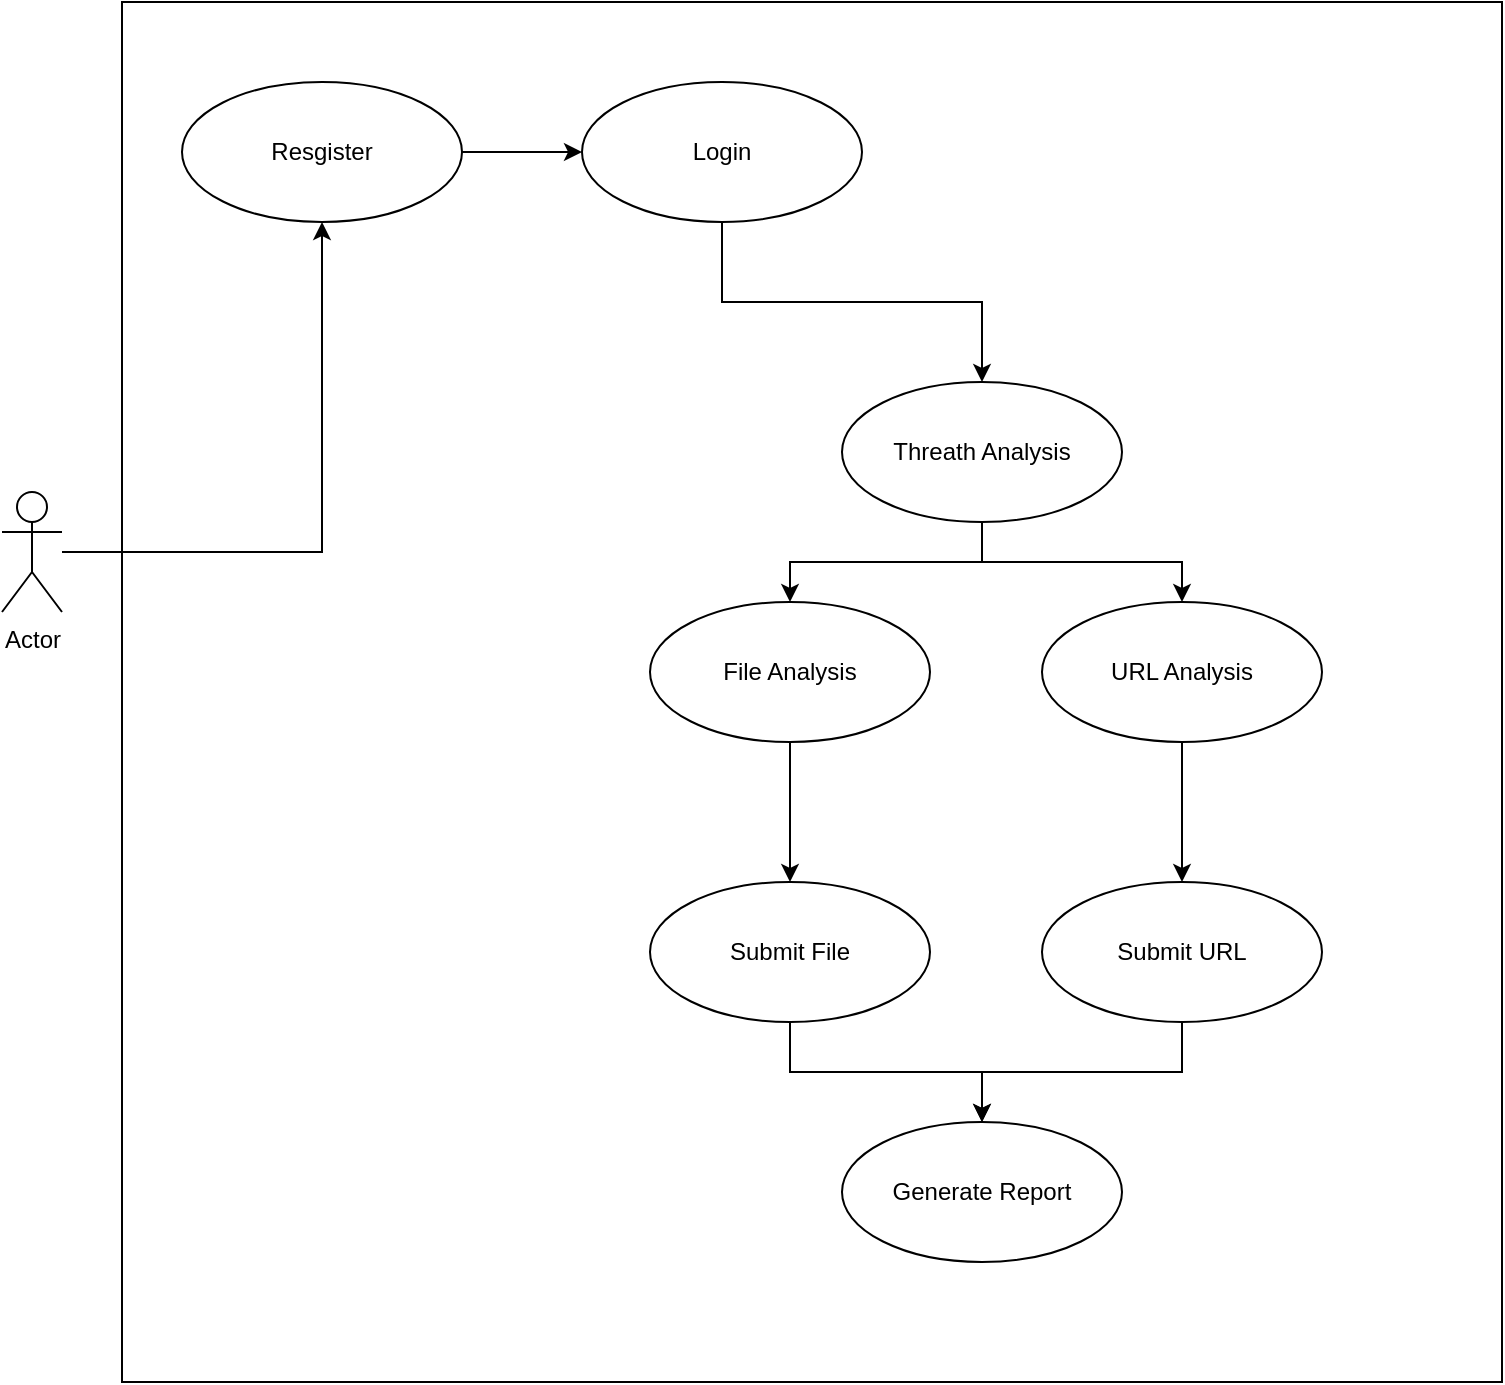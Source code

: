 <mxfile version="25.0.3">
  <diagram name="Page-1" id="0ewR-uoPoJJv2EW784uS">
    <mxGraphModel dx="1434" dy="772" grid="1" gridSize="10" guides="1" tooltips="1" connect="1" arrows="1" fold="1" page="1" pageScale="1" pageWidth="827" pageHeight="1169" math="0" shadow="0">
      <root>
        <mxCell id="0" />
        <mxCell id="1" parent="0" />
        <mxCell id="KaAmGU0IdU2BdLcn3JTv-14" style="edgeStyle=orthogonalEdgeStyle;rounded=0;orthogonalLoop=1;jettySize=auto;html=1;" edge="1" parent="1" source="KaAmGU0IdU2BdLcn3JTv-1" target="KaAmGU0IdU2BdLcn3JTv-6">
          <mxGeometry relative="1" as="geometry" />
        </mxCell>
        <mxCell id="KaAmGU0IdU2BdLcn3JTv-1" value="Actor" style="shape=umlActor;verticalLabelPosition=bottom;verticalAlign=top;html=1;" vertex="1" parent="1">
          <mxGeometry x="20" y="305" width="30" height="60" as="geometry" />
        </mxCell>
        <mxCell id="KaAmGU0IdU2BdLcn3JTv-18" style="edgeStyle=orthogonalEdgeStyle;rounded=0;orthogonalLoop=1;jettySize=auto;html=1;" edge="1" parent="1" source="KaAmGU0IdU2BdLcn3JTv-3" target="KaAmGU0IdU2BdLcn3JTv-7">
          <mxGeometry relative="1" as="geometry" />
        </mxCell>
        <mxCell id="KaAmGU0IdU2BdLcn3JTv-19" style="edgeStyle=orthogonalEdgeStyle;rounded=0;orthogonalLoop=1;jettySize=auto;html=1;" edge="1" parent="1" source="KaAmGU0IdU2BdLcn3JTv-3" target="KaAmGU0IdU2BdLcn3JTv-8">
          <mxGeometry relative="1" as="geometry" />
        </mxCell>
        <mxCell id="KaAmGU0IdU2BdLcn3JTv-3" value="Threath Analysis" style="ellipse;whiteSpace=wrap;html=1;" vertex="1" parent="1">
          <mxGeometry x="440" y="250" width="140" height="70" as="geometry" />
        </mxCell>
        <mxCell id="KaAmGU0IdU2BdLcn3JTv-16" style="edgeStyle=orthogonalEdgeStyle;rounded=0;orthogonalLoop=1;jettySize=auto;html=1;" edge="1" parent="1" source="KaAmGU0IdU2BdLcn3JTv-5" target="KaAmGU0IdU2BdLcn3JTv-3">
          <mxGeometry relative="1" as="geometry">
            <mxPoint x="680" y="360" as="targetPoint" />
          </mxGeometry>
        </mxCell>
        <mxCell id="KaAmGU0IdU2BdLcn3JTv-5" value="Login" style="ellipse;whiteSpace=wrap;html=1;" vertex="1" parent="1">
          <mxGeometry x="310" y="100" width="140" height="70" as="geometry" />
        </mxCell>
        <mxCell id="KaAmGU0IdU2BdLcn3JTv-26" style="edgeStyle=orthogonalEdgeStyle;rounded=0;orthogonalLoop=1;jettySize=auto;html=1;entryX=0;entryY=0.5;entryDx=0;entryDy=0;" edge="1" parent="1" source="KaAmGU0IdU2BdLcn3JTv-6" target="KaAmGU0IdU2BdLcn3JTv-5">
          <mxGeometry relative="1" as="geometry" />
        </mxCell>
        <mxCell id="KaAmGU0IdU2BdLcn3JTv-6" value="Resgister" style="ellipse;whiteSpace=wrap;html=1;" vertex="1" parent="1">
          <mxGeometry x="110" y="100" width="140" height="70" as="geometry" />
        </mxCell>
        <mxCell id="KaAmGU0IdU2BdLcn3JTv-20" style="edgeStyle=orthogonalEdgeStyle;rounded=0;orthogonalLoop=1;jettySize=auto;html=1;entryX=0.5;entryY=0;entryDx=0;entryDy=0;" edge="1" parent="1" source="KaAmGU0IdU2BdLcn3JTv-7" target="KaAmGU0IdU2BdLcn3JTv-9">
          <mxGeometry relative="1" as="geometry" />
        </mxCell>
        <mxCell id="KaAmGU0IdU2BdLcn3JTv-7" value="File Analysis" style="ellipse;whiteSpace=wrap;html=1;" vertex="1" parent="1">
          <mxGeometry x="344" y="360" width="140" height="70" as="geometry" />
        </mxCell>
        <mxCell id="KaAmGU0IdU2BdLcn3JTv-21" style="edgeStyle=orthogonalEdgeStyle;rounded=0;orthogonalLoop=1;jettySize=auto;html=1;" edge="1" parent="1" source="KaAmGU0IdU2BdLcn3JTv-8" target="KaAmGU0IdU2BdLcn3JTv-10">
          <mxGeometry relative="1" as="geometry" />
        </mxCell>
        <mxCell id="KaAmGU0IdU2BdLcn3JTv-8" value="URL Analysis" style="ellipse;whiteSpace=wrap;html=1;" vertex="1" parent="1">
          <mxGeometry x="540" y="360" width="140" height="70" as="geometry" />
        </mxCell>
        <mxCell id="KaAmGU0IdU2BdLcn3JTv-22" style="edgeStyle=orthogonalEdgeStyle;rounded=0;orthogonalLoop=1;jettySize=auto;html=1;" edge="1" parent="1" source="KaAmGU0IdU2BdLcn3JTv-9" target="KaAmGU0IdU2BdLcn3JTv-11">
          <mxGeometry relative="1" as="geometry" />
        </mxCell>
        <mxCell id="KaAmGU0IdU2BdLcn3JTv-9" value="Submit File" style="ellipse;whiteSpace=wrap;html=1;" vertex="1" parent="1">
          <mxGeometry x="344" y="500" width="140" height="70" as="geometry" />
        </mxCell>
        <mxCell id="KaAmGU0IdU2BdLcn3JTv-23" style="edgeStyle=orthogonalEdgeStyle;rounded=0;orthogonalLoop=1;jettySize=auto;html=1;" edge="1" parent="1" source="KaAmGU0IdU2BdLcn3JTv-10" target="KaAmGU0IdU2BdLcn3JTv-11">
          <mxGeometry relative="1" as="geometry" />
        </mxCell>
        <mxCell id="KaAmGU0IdU2BdLcn3JTv-10" value="Submit URL" style="ellipse;whiteSpace=wrap;html=1;" vertex="1" parent="1">
          <mxGeometry x="540" y="500" width="140" height="70" as="geometry" />
        </mxCell>
        <mxCell id="KaAmGU0IdU2BdLcn3JTv-11" value="Generate Report" style="ellipse;whiteSpace=wrap;html=1;" vertex="1" parent="1">
          <mxGeometry x="440" y="620" width="140" height="70" as="geometry" />
        </mxCell>
        <mxCell id="KaAmGU0IdU2BdLcn3JTv-27" value="" style="whiteSpace=wrap;html=1;aspect=fixed;fillColor=none;" vertex="1" parent="1">
          <mxGeometry x="80" y="60" width="690" height="690" as="geometry" />
        </mxCell>
      </root>
    </mxGraphModel>
  </diagram>
</mxfile>
